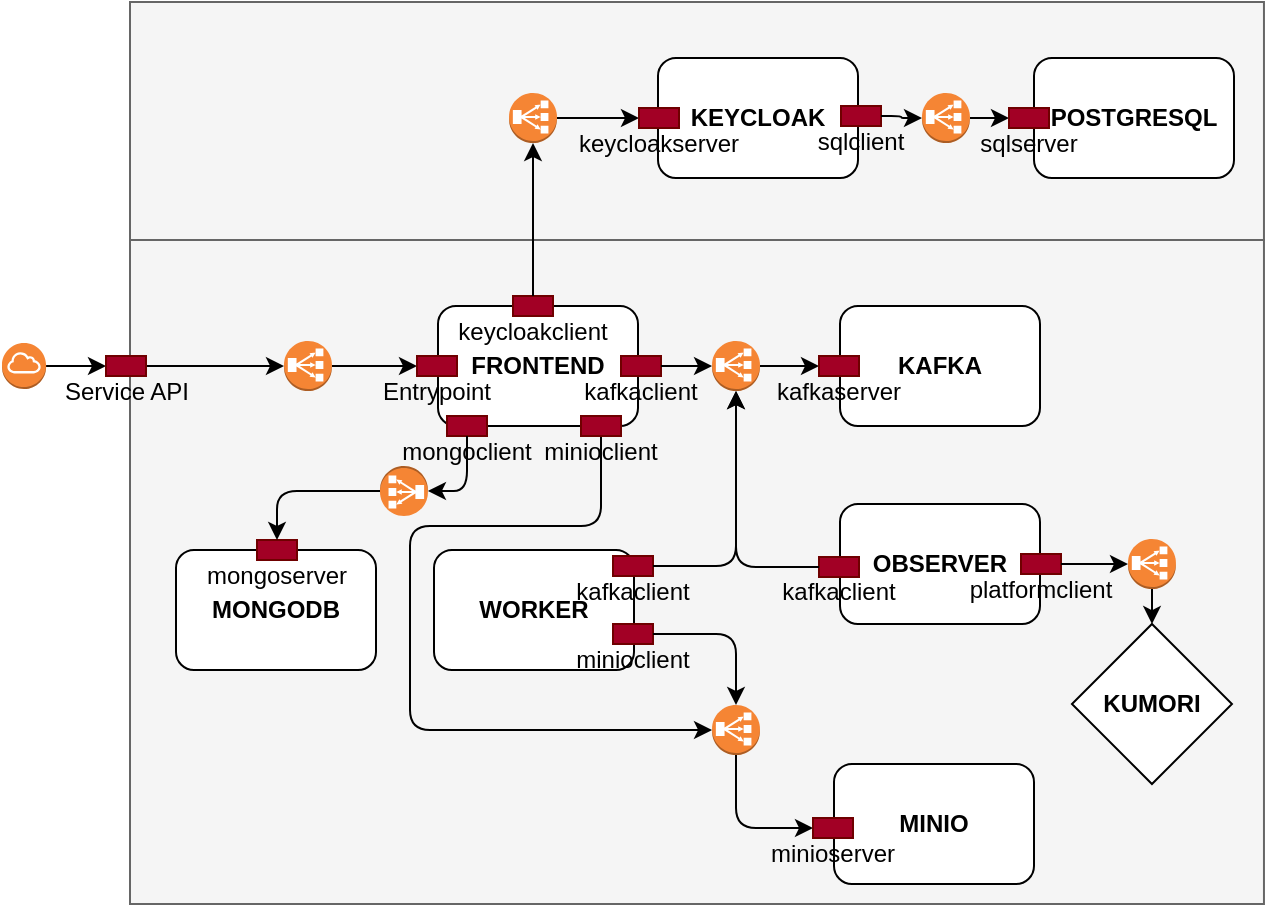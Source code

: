 <mxfile>
    <diagram id="Qez1Ma6yY59MN6FzloFS" name="Page-1">
        <mxGraphModel dx="1603" dy="959" grid="0" gridSize="10" guides="1" tooltips="1" connect="1" arrows="1" fold="1" page="0" pageScale="1" pageWidth="850" pageHeight="1100" math="0" shadow="0">
            <root>
                <mxCell id="0"/>
                <mxCell id="1" parent="0"/>
                <mxCell id="98" value="" style="rounded=0;whiteSpace=wrap;html=1;fillColor=#f5f5f5;fontColor=#333333;strokeColor=#666666;fontStyle=0" parent="1" vertex="1">
                    <mxGeometry x="-599" y="-21" width="566.98" height="119" as="geometry"/>
                </mxCell>
                <mxCell id="18" value="" style="rounded=0;whiteSpace=wrap;html=1;fillColor=#f5f5f5;fontColor=#333333;strokeColor=#666666;fontStyle=0" parent="1" vertex="1">
                    <mxGeometry x="-599" y="98" width="566.98" height="332" as="geometry"/>
                </mxCell>
                <mxCell id="2" value="FRONTEND" style="rounded=1;whiteSpace=wrap;html=1;fontStyle=1" parent="1" vertex="1">
                    <mxGeometry x="-445" y="131" width="100" height="60" as="geometry"/>
                </mxCell>
                <mxCell id="3" value="OBSERVER" style="rounded=1;whiteSpace=wrap;html=1;fontStyle=1" parent="1" vertex="1">
                    <mxGeometry x="-244" y="230" width="100" height="60" as="geometry"/>
                </mxCell>
                <mxCell id="4" value="KAFKA" style="rounded=1;whiteSpace=wrap;html=1;fontStyle=1" parent="1" vertex="1">
                    <mxGeometry x="-244" y="131" width="100" height="60" as="geometry"/>
                </mxCell>
                <mxCell id="5" value="WORKER" style="rounded=1;whiteSpace=wrap;html=1;fontStyle=1" parent="1" vertex="1">
                    <mxGeometry x="-447" y="253" width="100" height="60" as="geometry"/>
                </mxCell>
                <mxCell id="6" value="MINIO" style="rounded=1;whiteSpace=wrap;html=1;fontStyle=1" parent="1" vertex="1">
                    <mxGeometry x="-247" y="360" width="100" height="60" as="geometry"/>
                </mxCell>
                <mxCell id="7" value="KEYCLOAK" style="rounded=1;whiteSpace=wrap;html=1;fontStyle=1" parent="1" vertex="1">
                    <mxGeometry x="-335" y="7" width="100" height="60" as="geometry"/>
                </mxCell>
                <mxCell id="8" value="POSTGRESQL" style="rounded=1;whiteSpace=wrap;html=1;fontStyle=1" parent="1" vertex="1">
                    <mxGeometry x="-147" y="7" width="100" height="60" as="geometry"/>
                </mxCell>
                <mxCell id="46" style="edgeStyle=none;html=1;" parent="1" source="10" target="43" edge="1">
                    <mxGeometry relative="1" as="geometry"/>
                </mxCell>
                <mxCell id="10" value="" style="outlineConnect=0;dashed=0;verticalLabelPosition=bottom;verticalAlign=top;align=center;html=1;shape=mxgraph.aws3.classic_load_balancer;fillColor=#F58534;gradientColor=none;" parent="1" vertex="1">
                    <mxGeometry x="-522" y="148.5" width="23.96" height="25" as="geometry"/>
                </mxCell>
                <mxCell id="97" style="edgeStyle=orthogonalEdgeStyle;html=1;entryX=0;entryY=0.5;entryDx=0;entryDy=0;exitX=0.5;exitY=1;exitDx=0;exitDy=0;exitPerimeter=0;" parent="1" source="11" target="83" edge="1">
                    <mxGeometry relative="1" as="geometry"/>
                </mxCell>
                <mxCell id="11" value="" style="outlineConnect=0;dashed=0;verticalLabelPosition=bottom;verticalAlign=top;align=center;html=1;shape=mxgraph.aws3.classic_load_balancer;fillColor=#F58534;gradientColor=none;" parent="1" vertex="1">
                    <mxGeometry x="-307.98" y="330.5" width="23.96" height="25" as="geometry"/>
                </mxCell>
                <mxCell id="69" style="edgeStyle=none;html=1;" parent="1" source="12" target="48" edge="1">
                    <mxGeometry relative="1" as="geometry"/>
                </mxCell>
                <mxCell id="12" value="" style="outlineConnect=0;dashed=0;verticalLabelPosition=bottom;verticalAlign=top;align=center;html=1;shape=mxgraph.aws3.classic_load_balancer;fillColor=#F58534;gradientColor=none;" parent="1" vertex="1">
                    <mxGeometry x="-307.98" y="148.5" width="23.96" height="25" as="geometry"/>
                </mxCell>
                <mxCell id="95" style="edgeStyle=orthogonalEdgeStyle;html=1;" parent="1" source="13" target="92" edge="1">
                    <mxGeometry relative="1" as="geometry"/>
                </mxCell>
                <mxCell id="13" value="" style="outlineConnect=0;dashed=0;verticalLabelPosition=bottom;verticalAlign=top;align=center;html=1;shape=mxgraph.aws3.classic_load_balancer;fillColor=#F58534;gradientColor=none;" parent="1" vertex="1">
                    <mxGeometry x="-409.48" y="24.5" width="23.96" height="25" as="geometry"/>
                </mxCell>
                <mxCell id="33" style="edgeStyle=none;html=1;" parent="1" source="14" target="26" edge="1">
                    <mxGeometry relative="1" as="geometry"/>
                </mxCell>
                <mxCell id="14" value="" style="outlineConnect=0;dashed=0;verticalLabelPosition=bottom;verticalAlign=top;align=center;html=1;shape=mxgraph.aws3.internet_gateway;fillColor=#F58534;gradientColor=none;aspect=fixed;" parent="1" vertex="1">
                    <mxGeometry x="-663" y="149.5" width="22.03" height="23" as="geometry"/>
                </mxCell>
                <mxCell id="34" style="edgeStyle=none;html=1;" parent="1" source="26" target="10" edge="1">
                    <mxGeometry relative="1" as="geometry">
                        <mxPoint x="-561" y="161" as="targetPoint"/>
                    </mxGeometry>
                </mxCell>
                <mxCell id="38" value="" style="group" parent="1" vertex="1" connectable="0">
                    <mxGeometry x="-634.5" y="156" width="67" height="25" as="geometry"/>
                </mxCell>
                <mxCell id="26" value="" style="rounded=0;whiteSpace=wrap;html=1;aspect=fixed;fillColor=#a20025;strokeColor=#6F0000;fontColor=#ffffff;" parent="38" vertex="1">
                    <mxGeometry x="23.5" width="20" height="10" as="geometry"/>
                </mxCell>
                <mxCell id="27" value="Service API" style="text;html=1;strokeColor=none;fillColor=none;align=center;verticalAlign=middle;whiteSpace=wrap;rounded=0;spacing=2;" parent="38" vertex="1">
                    <mxGeometry y="10" width="67" height="15" as="geometry"/>
                </mxCell>
                <mxCell id="42" value="" style="group" parent="1" vertex="1" connectable="0">
                    <mxGeometry x="-479" y="156" width="67" height="25" as="geometry"/>
                </mxCell>
                <mxCell id="43" value="" style="rounded=0;whiteSpace=wrap;html=1;aspect=fixed;fillColor=#a20025;strokeColor=#6F0000;fontColor=#ffffff;" parent="42" vertex="1">
                    <mxGeometry x="23.5" width="20" height="10" as="geometry"/>
                </mxCell>
                <mxCell id="44" value="Entrypoint" style="text;html=1;strokeColor=none;fillColor=none;align=center;verticalAlign=middle;whiteSpace=wrap;rounded=0;spacing=2;" parent="42" vertex="1">
                    <mxGeometry y="10" width="67" height="15" as="geometry"/>
                </mxCell>
                <mxCell id="47" value="" style="group" parent="1" vertex="1" connectable="0">
                    <mxGeometry x="-278" y="156" width="67" height="25" as="geometry"/>
                </mxCell>
                <mxCell id="48" value="" style="rounded=0;whiteSpace=wrap;html=1;aspect=fixed;fillColor=#a20025;strokeColor=#6F0000;fontColor=#ffffff;" parent="47" vertex="1">
                    <mxGeometry x="23.5" width="20" height="10" as="geometry"/>
                </mxCell>
                <mxCell id="49" value="kafkaserver" style="text;html=1;strokeColor=none;fillColor=none;align=center;verticalAlign=middle;whiteSpace=wrap;rounded=0;spacing=2;" parent="47" vertex="1">
                    <mxGeometry y="10" width="67" height="15" as="geometry"/>
                </mxCell>
                <mxCell id="64" value="" style="group" parent="1" vertex="1" connectable="0">
                    <mxGeometry x="-377" y="156" width="67" height="25" as="geometry"/>
                </mxCell>
                <mxCell id="65" value="" style="rounded=0;whiteSpace=wrap;html=1;aspect=fixed;fillColor=#a20025;strokeColor=#6F0000;fontColor=#ffffff;" parent="64" vertex="1">
                    <mxGeometry x="23.5" width="20" height="10" as="geometry"/>
                </mxCell>
                <mxCell id="66" value="kafkaclient" style="text;html=1;strokeColor=none;fillColor=none;align=center;verticalAlign=middle;whiteSpace=wrap;rounded=0;spacing=2;" parent="64" vertex="1">
                    <mxGeometry y="10" width="67" height="15" as="geometry"/>
                </mxCell>
                <mxCell id="68" style="edgeStyle=none;html=1;" parent="1" source="65" target="12" edge="1">
                    <mxGeometry relative="1" as="geometry"/>
                </mxCell>
                <mxCell id="70" value="" style="group" parent="1" vertex="1" connectable="0">
                    <mxGeometry x="-381" y="256" width="67" height="25" as="geometry"/>
                </mxCell>
                <mxCell id="71" value="" style="rounded=0;whiteSpace=wrap;html=1;aspect=fixed;fillColor=#a20025;strokeColor=#6F0000;fontColor=#ffffff;" parent="70" vertex="1">
                    <mxGeometry x="23.5" width="20" height="10" as="geometry"/>
                </mxCell>
                <mxCell id="72" value="kafkaclient" style="text;html=1;strokeColor=none;fillColor=none;align=center;verticalAlign=middle;whiteSpace=wrap;rounded=0;spacing=2;" parent="70" vertex="1">
                    <mxGeometry y="10" width="67" height="15" as="geometry"/>
                </mxCell>
                <mxCell id="73" style="edgeStyle=orthogonalEdgeStyle;html=1;" parent="1" source="71" target="12" edge="1">
                    <mxGeometry relative="1" as="geometry"/>
                </mxCell>
                <mxCell id="74" value="" style="group" parent="1" vertex="1" connectable="0">
                    <mxGeometry x="-278" y="256.5" width="67" height="25" as="geometry"/>
                </mxCell>
                <mxCell id="75" value="" style="rounded=0;whiteSpace=wrap;html=1;aspect=fixed;fillColor=#a20025;strokeColor=#6F0000;fontColor=#ffffff;" parent="74" vertex="1">
                    <mxGeometry x="23.5" width="20" height="10" as="geometry"/>
                </mxCell>
                <mxCell id="76" value="kafkaclient" style="text;html=1;strokeColor=none;fillColor=none;align=center;verticalAlign=middle;whiteSpace=wrap;rounded=0;spacing=2;" parent="74" vertex="1">
                    <mxGeometry y="10" width="67" height="15" as="geometry"/>
                </mxCell>
                <mxCell id="78" style="edgeStyle=orthogonalEdgeStyle;html=1;" parent="1" source="75" target="12" edge="1">
                    <mxGeometry relative="1" as="geometry"/>
                </mxCell>
                <mxCell id="79" value="" style="group" parent="1" vertex="1" connectable="0">
                    <mxGeometry x="-381" y="290" width="67" height="25" as="geometry"/>
                </mxCell>
                <mxCell id="80" value="" style="rounded=0;whiteSpace=wrap;html=1;aspect=fixed;fillColor=#a20025;strokeColor=#6F0000;fontColor=#ffffff;" parent="79" vertex="1">
                    <mxGeometry x="23.5" width="20" height="10" as="geometry"/>
                </mxCell>
                <mxCell id="81" value="minioclient" style="text;html=1;strokeColor=none;fillColor=none;align=center;verticalAlign=middle;whiteSpace=wrap;rounded=0;spacing=2;" parent="79" vertex="1">
                    <mxGeometry y="10" width="67" height="15" as="geometry"/>
                </mxCell>
                <mxCell id="82" value="" style="group" parent="1" vertex="1" connectable="0">
                    <mxGeometry x="-281" y="387" width="67" height="25" as="geometry"/>
                </mxCell>
                <mxCell id="83" value="" style="rounded=0;whiteSpace=wrap;html=1;aspect=fixed;fillColor=#a20025;strokeColor=#6F0000;fontColor=#ffffff;" parent="82" vertex="1">
                    <mxGeometry x="23.5" width="20" height="10" as="geometry"/>
                </mxCell>
                <mxCell id="84" value="minioserver" style="text;html=1;strokeColor=none;fillColor=none;align=center;verticalAlign=middle;whiteSpace=wrap;rounded=0;spacing=2;" parent="82" vertex="1">
                    <mxGeometry y="10" width="67" height="15" as="geometry"/>
                </mxCell>
                <mxCell id="86" value="" style="group" parent="1" vertex="1" connectable="0">
                    <mxGeometry x="-431" y="126" width="67" height="25" as="geometry"/>
                </mxCell>
                <mxCell id="87" value="" style="rounded=0;whiteSpace=wrap;html=1;aspect=fixed;fillColor=#a20025;strokeColor=#6F0000;fontColor=#ffffff;" parent="86" vertex="1">
                    <mxGeometry x="23.5" width="20" height="10" as="geometry"/>
                </mxCell>
                <mxCell id="88" value="keycloakclient" style="text;html=1;strokeColor=none;fillColor=none;align=center;verticalAlign=middle;whiteSpace=wrap;rounded=0;spacing=2;" parent="86" vertex="1">
                    <mxGeometry y="10" width="67" height="15" as="geometry"/>
                </mxCell>
                <mxCell id="89" style="edgeStyle=orthogonalEdgeStyle;html=1;" parent="1" source="87" target="13" edge="1">
                    <mxGeometry relative="1" as="geometry"/>
                </mxCell>
                <mxCell id="91" value="" style="group" parent="1" vertex="1" connectable="0">
                    <mxGeometry x="-368" y="32" width="67" height="25" as="geometry"/>
                </mxCell>
                <mxCell id="92" value="" style="rounded=0;whiteSpace=wrap;html=1;aspect=fixed;fillColor=#a20025;strokeColor=#6F0000;fontColor=#ffffff;" parent="91" vertex="1">
                    <mxGeometry x="23.5" width="20" height="10" as="geometry"/>
                </mxCell>
                <mxCell id="93" value="keycloakserver" style="text;html=1;strokeColor=none;fillColor=none;align=center;verticalAlign=middle;whiteSpace=wrap;rounded=0;spacing=2;" parent="91" vertex="1">
                    <mxGeometry y="10" width="67" height="15" as="geometry"/>
                </mxCell>
                <mxCell id="96" style="edgeStyle=orthogonalEdgeStyle;html=1;" parent="1" source="80" target="11" edge="1">
                    <mxGeometry relative="1" as="geometry"/>
                </mxCell>
                <mxCell id="107" style="edgeStyle=orthogonalEdgeStyle;html=1;exitX=1;exitY=0.5;exitDx=0;exitDy=0;exitPerimeter=0;" parent="1" source="99" target="104" edge="1">
                    <mxGeometry relative="1" as="geometry"/>
                </mxCell>
                <mxCell id="99" value="" style="outlineConnect=0;dashed=0;verticalLabelPosition=bottom;verticalAlign=top;align=center;html=1;shape=mxgraph.aws3.classic_load_balancer;fillColor=#F58534;gradientColor=none;" parent="1" vertex="1">
                    <mxGeometry x="-203.0" y="24.5" width="23.96" height="25" as="geometry"/>
                </mxCell>
                <mxCell id="100" value="" style="group" parent="1" vertex="1" connectable="0">
                    <mxGeometry x="-267" y="31" width="67" height="25" as="geometry"/>
                </mxCell>
                <mxCell id="101" value="" style="rounded=0;whiteSpace=wrap;html=1;aspect=fixed;fillColor=#a20025;strokeColor=#6F0000;fontColor=#ffffff;" parent="100" vertex="1">
                    <mxGeometry x="23.5" width="20" height="10" as="geometry"/>
                </mxCell>
                <mxCell id="102" value="sqlclient" style="text;html=1;strokeColor=none;fillColor=none;align=center;verticalAlign=middle;whiteSpace=wrap;rounded=0;spacing=2;" parent="100" vertex="1">
                    <mxGeometry y="10" width="67" height="15" as="geometry"/>
                </mxCell>
                <mxCell id="103" value="" style="group" parent="1" vertex="1" connectable="0">
                    <mxGeometry x="-183" y="32" width="67" height="25" as="geometry"/>
                </mxCell>
                <mxCell id="104" value="" style="rounded=0;whiteSpace=wrap;html=1;aspect=fixed;fillColor=#a20025;strokeColor=#6F0000;fontColor=#ffffff;" parent="103" vertex="1">
                    <mxGeometry x="23.5" width="20" height="10" as="geometry"/>
                </mxCell>
                <mxCell id="105" value="sqlserver" style="text;html=1;strokeColor=none;fillColor=none;align=center;verticalAlign=middle;whiteSpace=wrap;rounded=0;spacing=2;" parent="103" vertex="1">
                    <mxGeometry y="10" width="67" height="15" as="geometry"/>
                </mxCell>
                <mxCell id="106" style="edgeStyle=orthogonalEdgeStyle;html=1;" parent="1" source="101" target="99" edge="1">
                    <mxGeometry relative="1" as="geometry"/>
                </mxCell>
                <mxCell id="108" value="KUMORI" style="rhombus;whiteSpace=wrap;html=1;fontStyle=1;fontColor=#000000;" parent="1" vertex="1">
                    <mxGeometry x="-128.02" y="290" width="80" height="80" as="geometry"/>
                </mxCell>
                <mxCell id="109" value="" style="group;fontColor=#CCCCCC;" parent="1" vertex="1" connectable="0">
                    <mxGeometry x="-177" y="255" width="67" height="25" as="geometry"/>
                </mxCell>
                <mxCell id="110" value="" style="rounded=0;whiteSpace=wrap;html=1;aspect=fixed;fillColor=#a20025;strokeColor=#6F0000;fontColor=#ffffff;" parent="109" vertex="1">
                    <mxGeometry x="23.5" width="20" height="10" as="geometry"/>
                </mxCell>
                <mxCell id="111" value="platformclient" style="text;html=1;strokeColor=none;fillColor=none;align=center;verticalAlign=middle;whiteSpace=wrap;rounded=0;spacing=2;fontColor=#000000;" parent="109" vertex="1">
                    <mxGeometry y="10" width="67" height="15" as="geometry"/>
                </mxCell>
                <mxCell id="116" style="edgeStyle=orthogonalEdgeStyle;html=1;" parent="1" source="114" target="108" edge="1">
                    <mxGeometry relative="1" as="geometry"/>
                </mxCell>
                <mxCell id="114" value="" style="outlineConnect=0;dashed=0;verticalLabelPosition=bottom;verticalAlign=top;align=center;html=1;shape=mxgraph.aws3.classic_load_balancer;fillColor=#F58534;gradientColor=none;" parent="1" vertex="1">
                    <mxGeometry x="-100.0" y="247.5" width="23.96" height="25" as="geometry"/>
                </mxCell>
                <mxCell id="115" style="edgeStyle=orthogonalEdgeStyle;html=1;" parent="1" source="110" target="114" edge="1">
                    <mxGeometry relative="1" as="geometry"/>
                </mxCell>
                <mxCell id="119" value="" style="group" parent="1" vertex="1" connectable="0">
                    <mxGeometry x="-464" y="186" width="67" height="25" as="geometry"/>
                </mxCell>
                <mxCell id="120" value="" style="rounded=0;whiteSpace=wrap;html=1;aspect=fixed;fillColor=#a20025;strokeColor=#6F0000;fontColor=#ffffff;" parent="119" vertex="1">
                    <mxGeometry x="23.5" width="20" height="10" as="geometry"/>
                </mxCell>
                <mxCell id="121" value="mongoclient" style="text;html=1;strokeColor=none;fillColor=none;align=center;verticalAlign=middle;whiteSpace=wrap;rounded=0;spacing=2;" parent="119" vertex="1">
                    <mxGeometry y="10" width="67" height="15" as="geometry"/>
                </mxCell>
                <mxCell id="133" value="" style="group" parent="1" vertex="1" connectable="0">
                    <mxGeometry x="-576" y="248" width="100" height="65" as="geometry"/>
                </mxCell>
                <mxCell id="117" value="MONGODB" style="rounded=1;whiteSpace=wrap;html=1;fontStyle=1" parent="133" vertex="1">
                    <mxGeometry y="5" width="100" height="60" as="geometry"/>
                </mxCell>
                <mxCell id="128" value="" style="group" parent="133" vertex="1" connectable="0">
                    <mxGeometry x="17" width="67" height="25" as="geometry"/>
                </mxCell>
                <mxCell id="129" value="" style="rounded=0;whiteSpace=wrap;html=1;aspect=fixed;fillColor=#a20025;strokeColor=#6F0000;fontColor=#ffffff;" parent="128" vertex="1">
                    <mxGeometry x="23.5" width="20" height="10" as="geometry"/>
                </mxCell>
                <mxCell id="130" value="mongoserver" style="text;html=1;strokeColor=none;fillColor=none;align=center;verticalAlign=middle;whiteSpace=wrap;rounded=0;spacing=2;" parent="128" vertex="1">
                    <mxGeometry y="10" width="67" height="15" as="geometry"/>
                </mxCell>
                <mxCell id="137" style="edgeStyle=orthogonalEdgeStyle;html=1;exitX=1;exitY=0.5;exitDx=0;exitDy=0;exitPerimeter=0;entryX=0.5;entryY=0;entryDx=0;entryDy=0;" parent="1" source="135" target="129" edge="1">
                    <mxGeometry relative="1" as="geometry"/>
                </mxCell>
                <mxCell id="135" value="" style="outlineConnect=0;dashed=0;verticalLabelPosition=bottom;verticalAlign=top;align=center;html=1;shape=mxgraph.aws3.classic_load_balancer;fillColor=#F58534;gradientColor=none;rotation=180;" parent="1" vertex="1">
                    <mxGeometry x="-474" y="211" width="23.96" height="25" as="geometry"/>
                </mxCell>
                <mxCell id="136" style="edgeStyle=orthogonalEdgeStyle;html=1;exitX=0.5;exitY=1;exitDx=0;exitDy=0;entryX=0;entryY=0.5;entryDx=0;entryDy=0;entryPerimeter=0;" parent="1" source="120" target="135" edge="1">
                    <mxGeometry relative="1" as="geometry"/>
                </mxCell>
                <mxCell id="138" style="edgeStyle=orthogonalEdgeStyle;html=1;exitX=0.5;exitY=1;exitDx=0;exitDy=0;" edge="1" parent="1" source="141" target="11">
                    <mxGeometry relative="1" as="geometry">
                        <Array as="points">
                            <mxPoint x="-364" y="241"/>
                            <mxPoint x="-459" y="241"/>
                            <mxPoint x="-459" y="343"/>
                        </Array>
                    </mxGeometry>
                </mxCell>
                <mxCell id="140" value="" style="group" vertex="1" connectable="0" parent="1">
                    <mxGeometry x="-397" y="186" width="67" height="25" as="geometry"/>
                </mxCell>
                <mxCell id="141" value="" style="rounded=0;whiteSpace=wrap;html=1;aspect=fixed;fillColor=#a20025;strokeColor=#6F0000;fontColor=#ffffff;" vertex="1" parent="140">
                    <mxGeometry x="23.5" width="20" height="10" as="geometry"/>
                </mxCell>
                <mxCell id="142" value="minioclient" style="text;html=1;strokeColor=none;fillColor=none;align=center;verticalAlign=middle;whiteSpace=wrap;rounded=0;spacing=2;" vertex="1" parent="140">
                    <mxGeometry y="10" width="67" height="15" as="geometry"/>
                </mxCell>
            </root>
        </mxGraphModel>
    </diagram>
</mxfile>